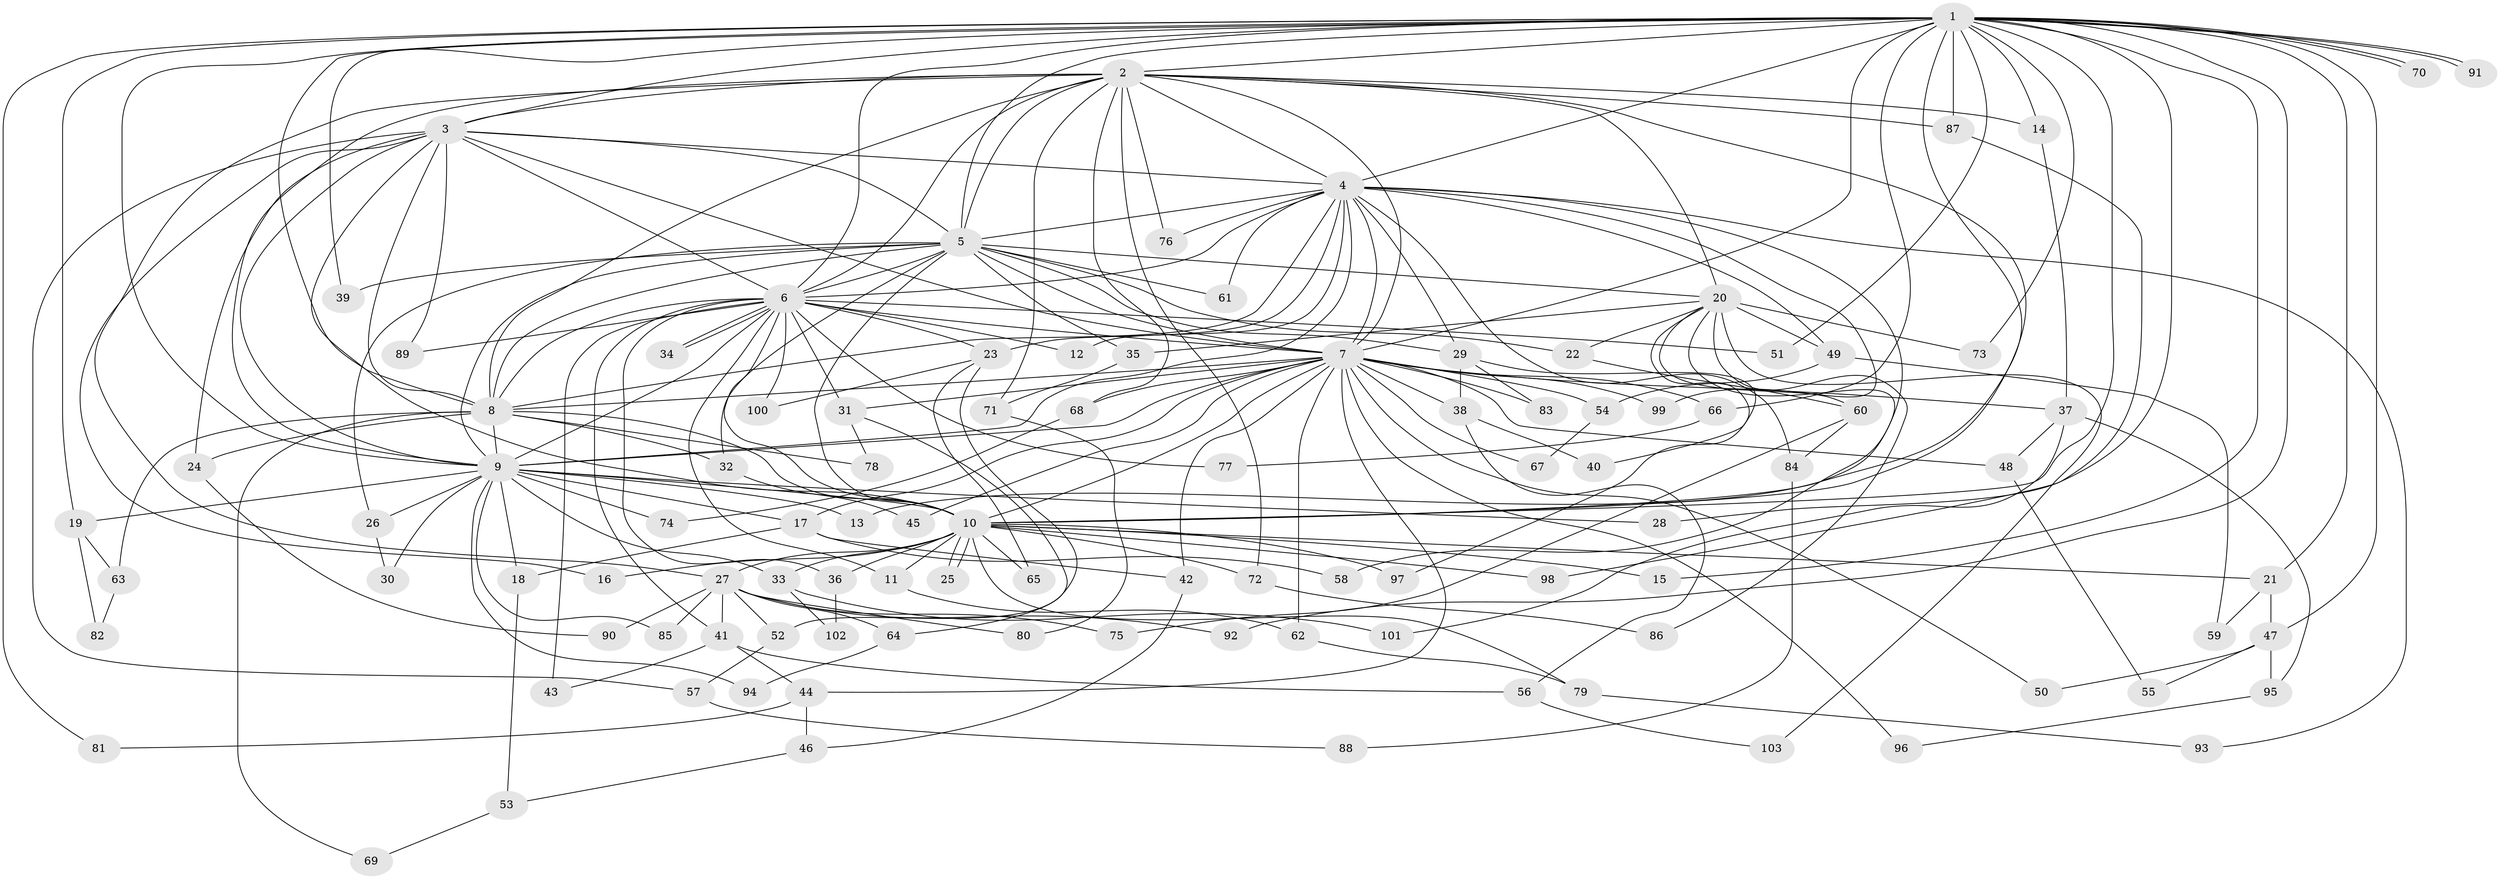 // coarse degree distribution, {25: 0.013888888888888888, 23: 0.013888888888888888, 21: 0.027777777777777776, 14: 0.013888888888888888, 24: 0.013888888888888888, 12: 0.013888888888888888, 17: 0.013888888888888888, 3: 0.2361111111111111, 2: 0.3888888888888889, 6: 0.013888888888888888, 10: 0.027777777777777776, 4: 0.1388888888888889, 5: 0.041666666666666664, 1: 0.041666666666666664}
// Generated by graph-tools (version 1.1) at 2025/41/03/06/25 10:41:42]
// undirected, 103 vertices, 231 edges
graph export_dot {
graph [start="1"]
  node [color=gray90,style=filled];
  1;
  2;
  3;
  4;
  5;
  6;
  7;
  8;
  9;
  10;
  11;
  12;
  13;
  14;
  15;
  16;
  17;
  18;
  19;
  20;
  21;
  22;
  23;
  24;
  25;
  26;
  27;
  28;
  29;
  30;
  31;
  32;
  33;
  34;
  35;
  36;
  37;
  38;
  39;
  40;
  41;
  42;
  43;
  44;
  45;
  46;
  47;
  48;
  49;
  50;
  51;
  52;
  53;
  54;
  55;
  56;
  57;
  58;
  59;
  60;
  61;
  62;
  63;
  64;
  65;
  66;
  67;
  68;
  69;
  70;
  71;
  72;
  73;
  74;
  75;
  76;
  77;
  78;
  79;
  80;
  81;
  82;
  83;
  84;
  85;
  86;
  87;
  88;
  89;
  90;
  91;
  92;
  93;
  94;
  95;
  96;
  97;
  98;
  99;
  100;
  101;
  102;
  103;
  1 -- 2;
  1 -- 3;
  1 -- 4;
  1 -- 5;
  1 -- 6;
  1 -- 7;
  1 -- 8;
  1 -- 9;
  1 -- 10;
  1 -- 13;
  1 -- 14;
  1 -- 15;
  1 -- 19;
  1 -- 21;
  1 -- 28;
  1 -- 39;
  1 -- 47;
  1 -- 51;
  1 -- 66;
  1 -- 70;
  1 -- 70;
  1 -- 73;
  1 -- 81;
  1 -- 87;
  1 -- 91;
  1 -- 91;
  1 -- 92;
  2 -- 3;
  2 -- 4;
  2 -- 5;
  2 -- 6;
  2 -- 7;
  2 -- 8;
  2 -- 9;
  2 -- 10;
  2 -- 14;
  2 -- 20;
  2 -- 27;
  2 -- 68;
  2 -- 71;
  2 -- 72;
  2 -- 76;
  2 -- 87;
  3 -- 4;
  3 -- 5;
  3 -- 6;
  3 -- 7;
  3 -- 8;
  3 -- 9;
  3 -- 10;
  3 -- 16;
  3 -- 24;
  3 -- 57;
  3 -- 89;
  4 -- 5;
  4 -- 6;
  4 -- 7;
  4 -- 8;
  4 -- 9;
  4 -- 10;
  4 -- 12;
  4 -- 23;
  4 -- 29;
  4 -- 49;
  4 -- 61;
  4 -- 76;
  4 -- 84;
  4 -- 93;
  4 -- 99;
  5 -- 6;
  5 -- 7;
  5 -- 8;
  5 -- 9;
  5 -- 10;
  5 -- 20;
  5 -- 22;
  5 -- 26;
  5 -- 29;
  5 -- 32;
  5 -- 35;
  5 -- 39;
  5 -- 61;
  6 -- 7;
  6 -- 8;
  6 -- 9;
  6 -- 10;
  6 -- 11;
  6 -- 12;
  6 -- 23;
  6 -- 31;
  6 -- 34;
  6 -- 34;
  6 -- 36;
  6 -- 41;
  6 -- 43;
  6 -- 51;
  6 -- 77;
  6 -- 89;
  6 -- 100;
  7 -- 8;
  7 -- 9;
  7 -- 10;
  7 -- 17;
  7 -- 31;
  7 -- 37;
  7 -- 38;
  7 -- 42;
  7 -- 44;
  7 -- 45;
  7 -- 48;
  7 -- 50;
  7 -- 54;
  7 -- 62;
  7 -- 66;
  7 -- 67;
  7 -- 68;
  7 -- 83;
  7 -- 96;
  7 -- 99;
  8 -- 9;
  8 -- 10;
  8 -- 24;
  8 -- 32;
  8 -- 63;
  8 -- 69;
  8 -- 78;
  9 -- 10;
  9 -- 13;
  9 -- 17;
  9 -- 18;
  9 -- 19;
  9 -- 26;
  9 -- 28;
  9 -- 30;
  9 -- 33;
  9 -- 74;
  9 -- 85;
  9 -- 94;
  10 -- 11;
  10 -- 15;
  10 -- 16;
  10 -- 21;
  10 -- 25;
  10 -- 25;
  10 -- 27;
  10 -- 33;
  10 -- 36;
  10 -- 65;
  10 -- 72;
  10 -- 79;
  10 -- 97;
  10 -- 98;
  11 -- 62;
  14 -- 37;
  17 -- 18;
  17 -- 42;
  17 -- 58;
  18 -- 53;
  19 -- 63;
  19 -- 82;
  20 -- 22;
  20 -- 35;
  20 -- 40;
  20 -- 49;
  20 -- 58;
  20 -- 60;
  20 -- 73;
  20 -- 86;
  20 -- 103;
  21 -- 47;
  21 -- 59;
  22 -- 60;
  23 -- 52;
  23 -- 65;
  23 -- 100;
  24 -- 90;
  26 -- 30;
  27 -- 41;
  27 -- 52;
  27 -- 64;
  27 -- 75;
  27 -- 80;
  27 -- 85;
  27 -- 90;
  27 -- 92;
  29 -- 38;
  29 -- 83;
  29 -- 97;
  31 -- 64;
  31 -- 78;
  32 -- 45;
  33 -- 101;
  33 -- 102;
  35 -- 71;
  36 -- 102;
  37 -- 48;
  37 -- 95;
  37 -- 101;
  38 -- 40;
  38 -- 56;
  41 -- 43;
  41 -- 44;
  41 -- 56;
  42 -- 46;
  44 -- 46;
  44 -- 81;
  46 -- 53;
  47 -- 50;
  47 -- 55;
  47 -- 95;
  48 -- 55;
  49 -- 54;
  49 -- 59;
  52 -- 57;
  53 -- 69;
  54 -- 67;
  56 -- 103;
  57 -- 88;
  60 -- 75;
  60 -- 84;
  62 -- 79;
  63 -- 82;
  64 -- 94;
  66 -- 77;
  68 -- 74;
  71 -- 80;
  72 -- 86;
  79 -- 93;
  84 -- 88;
  87 -- 98;
  95 -- 96;
}
